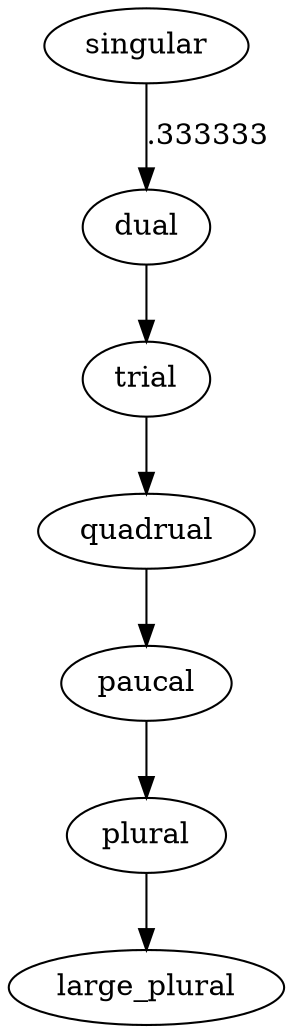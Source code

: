 digraph number {
	graph [odds = 7]; // WALS ch. 34 says 9, including systems where using the plural marking is optional.  Lessened because I assume that in some of those cases the system is synthetic rather than morphological.
	/* 
	animacy is WALS, under a generous interpretation of the optionals
	associativity is WALS too, the bound ones
	*/
	graph [conflation = "{animacy: 0.25, associativity: 0.25, definiteness: 0.05, arbitrary_noun_class: 0.05}"]; 
	edge [twoway = 1];
	singular -> dual [weight = .333333, label = .333333];

	// These are for all non-singular numbers.
	node [syncretism = "{case: 2}"];
	node [product_with = "[associativity]"];
	dual [syncretism = "{case: 2}"];
	dual [product_with = "[associativity]"];
	/*
	The dual is perhaps too frequent.
	DM says 'rare' on nominals, less rare on pronouns.  
	Of course sometimes it won't be distinctive in our implementation, even if it's kept.
	*/
	dual [retention = 0.05];
	dual -> trial;
	trial [retention = 0.005];
	trial [necessitates = "[dual]"];
	trial -> quadrual;
	quadrual [retention = 0.0005];
	quadrual [necessitates = "[dual, trial]"];
	quadrual -> paucal;
	paucal [retention = 0.025];
	paucal -> plural;
	plural -> large_plural;
	large_plural [retention = 0.015];
	// what else?  distributivity is a separate contrast. 
}

